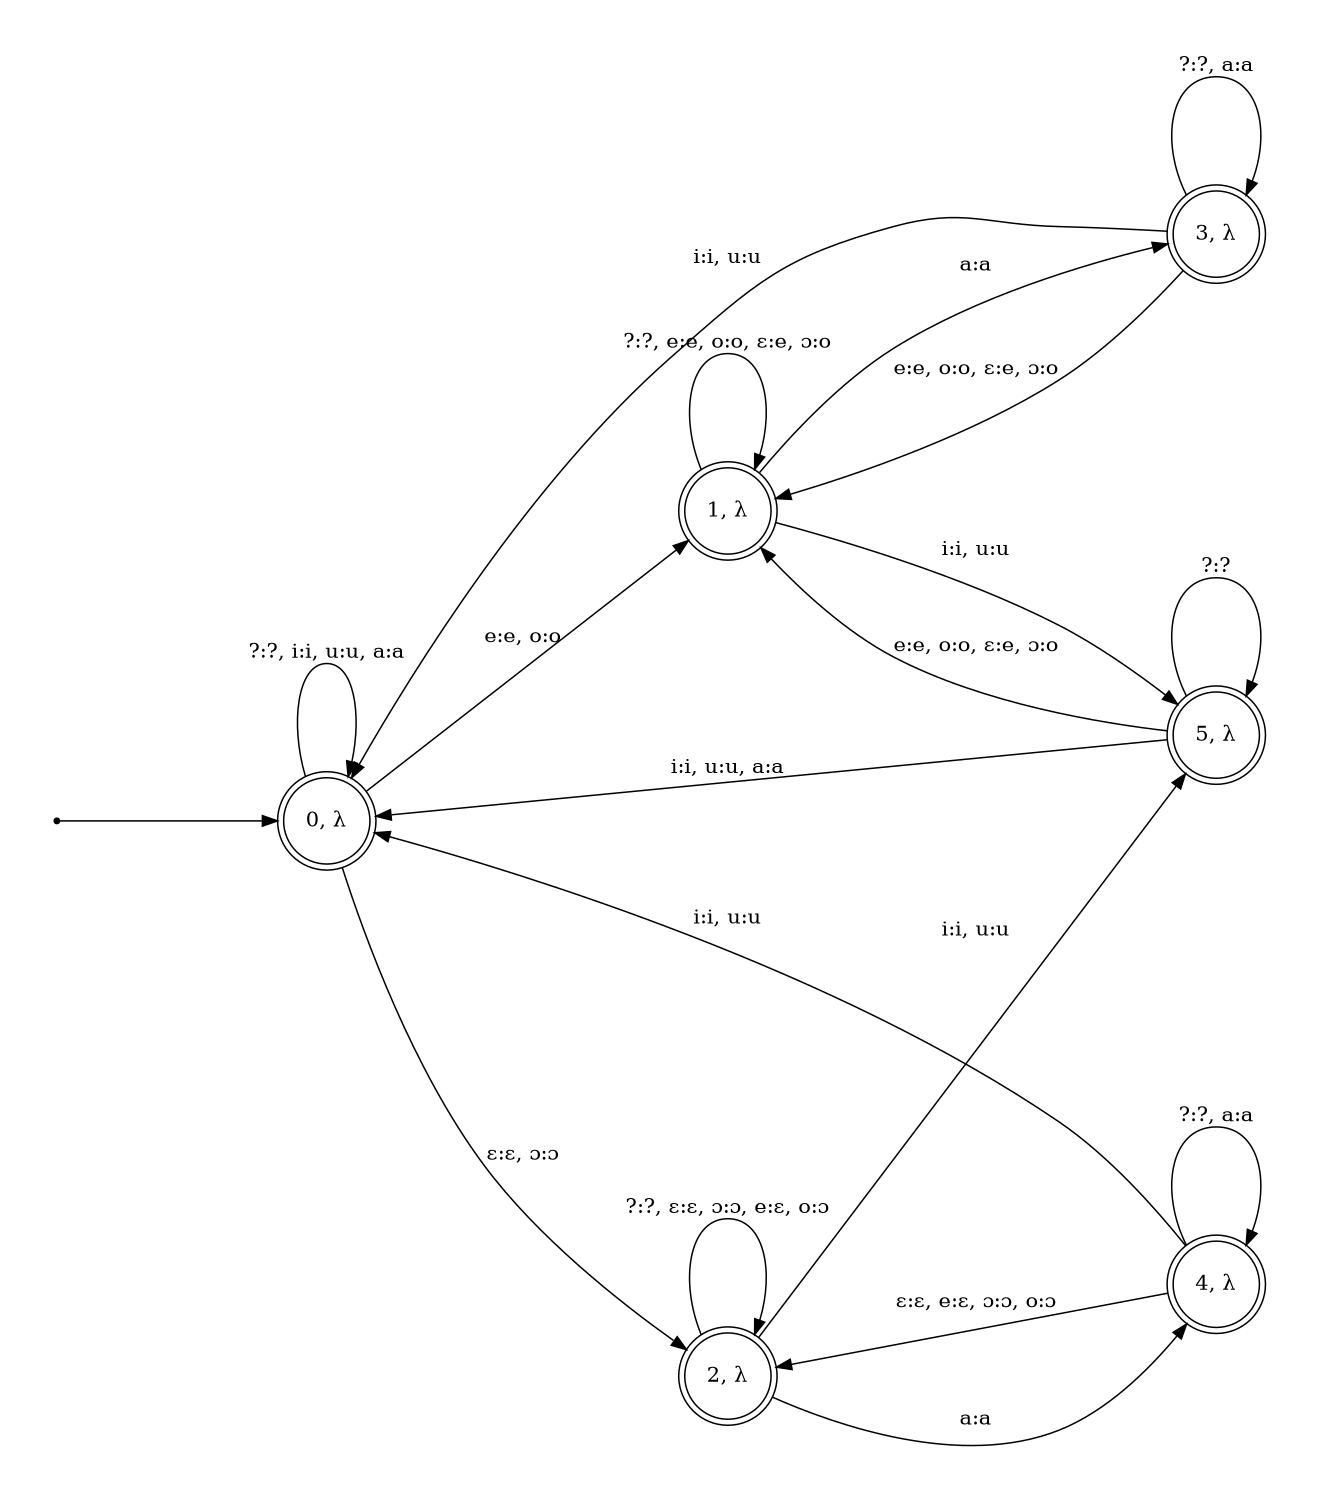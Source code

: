 digraph fst {
	graph [pad="0.5", nodesep="1", ranksep="2"];
	rankdir=LR;
	size="10,10";
	node [shape = point]; start;
	node [shape = doublecircle];
		"0, λ";
		"1, λ";
		"2, λ";
		"3, λ";
		"4, λ";
		"5, λ";

	"0, λ" ->	"0, λ" [ label = "?:?, i:i, u:u, a:a" ];
	"1, λ" ->	"1, λ" [ label = "?:?, e:e, o:o, ɛ:e, ɔ:o" ];
	"2, λ" ->	"2, λ" [ label = "?:?, ɛ:ɛ, ɔ:ɔ, e:ɛ, o:ɔ" ];
	"3, λ" ->	"3, λ" [ label = "?:?, a:a" ];
	"4, λ" ->	"4, λ" [ label = "?:?, a:a" ];
	"5, λ" ->	"5, λ" [ label = "?:?" ];
	"0, λ" ->	"1, λ" [ label = "e:e, o:o" ];
	"0, λ" ->	"2, λ" [ label = "ɛ:ɛ, ɔ:ɔ" ];
	"1, λ" ->	"3, λ" [ label = "a:a" ];
	"3, λ" ->	"1, λ" [ label = "e:e, o:o, ɛ:e, ɔ:o" ];
	"3, λ" ->	"0, λ" [ label = "i:i, u:u" ];
	"1, λ" ->	"5, λ" [ label = "i:i, u:u" ];
	"5, λ" ->	"1, λ" [ label = "e:e, o:o, ɛ:e, ɔ:o" ];
	"5, λ" ->	"0, λ" [ label = "i:i, u:u, a:a" ];
	"2, λ" ->	"5, λ" [ label = "i:i, u:u" ];
	"2, λ" ->	"4, λ" [ label = "a:a" ];
	"4, λ" ->	"2, λ" [ label = "ɛ:ɛ, e:ɛ, ɔ:ɔ, o:ɔ" ];
	"4, λ" ->	"0, λ" [ label = "i:i, u:u" ];
	start -> "0, λ";
}